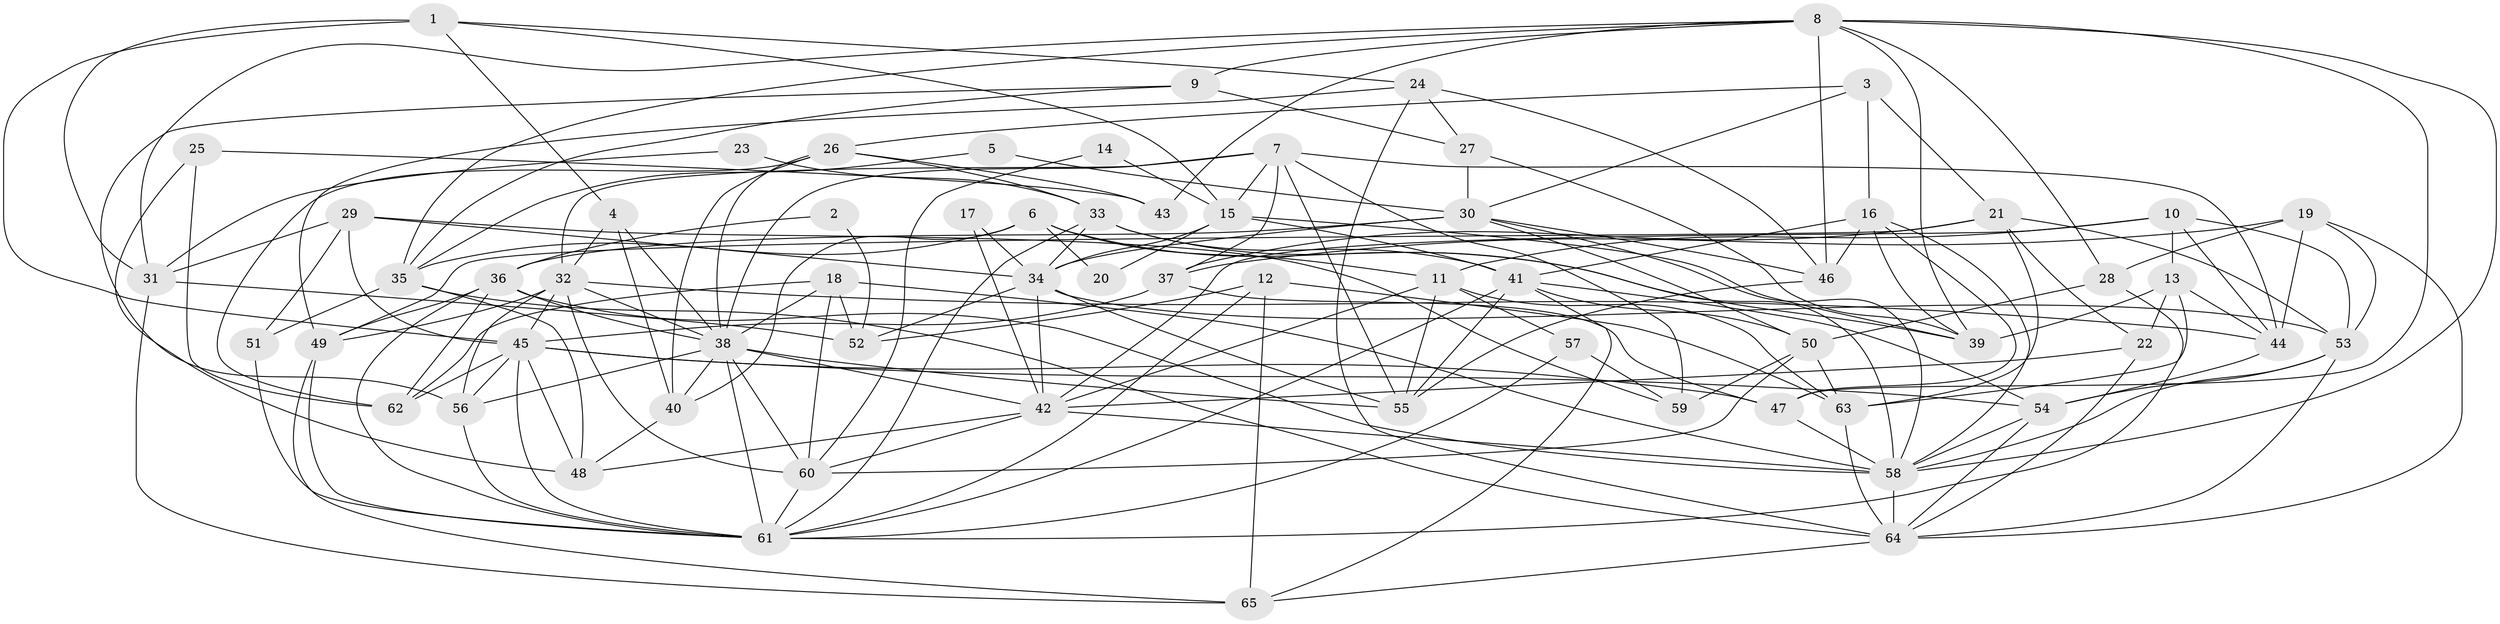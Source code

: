 // original degree distribution, {4: 0.26356589147286824, 3: 0.2558139534883721, 2: 0.14728682170542637, 6: 0.05426356589147287, 5: 0.21705426356589147, 7: 0.03875968992248062, 9: 0.015503875968992248, 8: 0.007751937984496124}
// Generated by graph-tools (version 1.1) at 2025/50/03/09/25 03:50:10]
// undirected, 65 vertices, 183 edges
graph export_dot {
graph [start="1"]
  node [color=gray90,style=filled];
  1;
  2;
  3;
  4;
  5;
  6;
  7;
  8;
  9;
  10;
  11;
  12;
  13;
  14;
  15;
  16;
  17;
  18;
  19;
  20;
  21;
  22;
  23;
  24;
  25;
  26;
  27;
  28;
  29;
  30;
  31;
  32;
  33;
  34;
  35;
  36;
  37;
  38;
  39;
  40;
  41;
  42;
  43;
  44;
  45;
  46;
  47;
  48;
  49;
  50;
  51;
  52;
  53;
  54;
  55;
  56;
  57;
  58;
  59;
  60;
  61;
  62;
  63;
  64;
  65;
  1 -- 4 [weight=1.0];
  1 -- 15 [weight=1.0];
  1 -- 24 [weight=1.0];
  1 -- 31 [weight=1.0];
  1 -- 45 [weight=1.0];
  2 -- 36 [weight=1.0];
  2 -- 52 [weight=1.0];
  3 -- 16 [weight=1.0];
  3 -- 21 [weight=1.0];
  3 -- 26 [weight=1.0];
  3 -- 30 [weight=1.0];
  4 -- 32 [weight=1.0];
  4 -- 38 [weight=1.0];
  4 -- 40 [weight=1.0];
  5 -- 30 [weight=1.0];
  5 -- 35 [weight=1.0];
  6 -- 11 [weight=1.0];
  6 -- 20 [weight=1.0];
  6 -- 35 [weight=1.0];
  6 -- 39 [weight=1.0];
  6 -- 40 [weight=1.0];
  7 -- 15 [weight=1.0];
  7 -- 32 [weight=1.0];
  7 -- 37 [weight=1.0];
  7 -- 38 [weight=1.0];
  7 -- 44 [weight=1.0];
  7 -- 55 [weight=1.0];
  7 -- 59 [weight=1.0];
  8 -- 9 [weight=1.0];
  8 -- 28 [weight=1.0];
  8 -- 31 [weight=1.0];
  8 -- 35 [weight=1.0];
  8 -- 39 [weight=1.0];
  8 -- 43 [weight=1.0];
  8 -- 46 [weight=1.0];
  8 -- 47 [weight=1.0];
  8 -- 58 [weight=1.0];
  9 -- 27 [weight=1.0];
  9 -- 35 [weight=1.0];
  9 -- 56 [weight=1.0];
  10 -- 11 [weight=1.0];
  10 -- 13 [weight=1.0];
  10 -- 42 [weight=1.0];
  10 -- 44 [weight=1.0];
  10 -- 53 [weight=1.0];
  11 -- 42 [weight=1.0];
  11 -- 55 [weight=1.0];
  11 -- 57 [weight=1.0];
  11 -- 63 [weight=1.0];
  12 -- 52 [weight=1.0];
  12 -- 61 [weight=1.0];
  12 -- 63 [weight=1.0];
  12 -- 65 [weight=1.0];
  13 -- 22 [weight=1.0];
  13 -- 39 [weight=1.0];
  13 -- 44 [weight=1.0];
  13 -- 63 [weight=1.0];
  14 -- 15 [weight=1.0];
  14 -- 60 [weight=1.0];
  15 -- 20 [weight=1.0];
  15 -- 34 [weight=1.0];
  15 -- 39 [weight=1.0];
  15 -- 41 [weight=1.0];
  16 -- 39 [weight=1.0];
  16 -- 41 [weight=1.0];
  16 -- 46 [weight=1.0];
  16 -- 47 [weight=1.0];
  16 -- 58 [weight=1.0];
  17 -- 34 [weight=1.0];
  17 -- 42 [weight=1.0];
  18 -- 38 [weight=2.0];
  18 -- 52 [weight=1.0];
  18 -- 58 [weight=1.0];
  18 -- 60 [weight=1.0];
  18 -- 62 [weight=1.0];
  19 -- 28 [weight=1.0];
  19 -- 37 [weight=1.0];
  19 -- 44 [weight=1.0];
  19 -- 53 [weight=1.0];
  19 -- 64 [weight=1.0];
  21 -- 22 [weight=1.0];
  21 -- 37 [weight=1.0];
  21 -- 49 [weight=1.0];
  21 -- 53 [weight=1.0];
  21 -- 63 [weight=1.0];
  22 -- 42 [weight=1.0];
  22 -- 64 [weight=1.0];
  23 -- 31 [weight=1.0];
  23 -- 33 [weight=1.0];
  24 -- 27 [weight=1.0];
  24 -- 46 [weight=1.0];
  24 -- 49 [weight=1.0];
  24 -- 64 [weight=1.0];
  25 -- 43 [weight=1.0];
  25 -- 48 [weight=1.0];
  25 -- 62 [weight=1.0];
  26 -- 33 [weight=1.0];
  26 -- 38 [weight=1.0];
  26 -- 40 [weight=1.0];
  26 -- 43 [weight=1.0];
  26 -- 62 [weight=1.0];
  27 -- 30 [weight=1.0];
  27 -- 39 [weight=1.0];
  28 -- 50 [weight=1.0];
  28 -- 61 [weight=1.0];
  29 -- 31 [weight=1.0];
  29 -- 34 [weight=1.0];
  29 -- 45 [weight=1.0];
  29 -- 51 [weight=1.0];
  29 -- 59 [weight=1.0];
  30 -- 34 [weight=1.0];
  30 -- 36 [weight=2.0];
  30 -- 46 [weight=1.0];
  30 -- 50 [weight=1.0];
  30 -- 58 [weight=1.0];
  31 -- 52 [weight=1.0];
  31 -- 65 [weight=1.0];
  32 -- 38 [weight=1.0];
  32 -- 44 [weight=1.0];
  32 -- 45 [weight=1.0];
  32 -- 49 [weight=1.0];
  32 -- 56 [weight=1.0];
  32 -- 60 [weight=1.0];
  33 -- 34 [weight=1.0];
  33 -- 41 [weight=1.0];
  33 -- 58 [weight=1.0];
  33 -- 61 [weight=1.0];
  34 -- 42 [weight=1.0];
  34 -- 52 [weight=1.0];
  34 -- 53 [weight=1.0];
  34 -- 55 [weight=1.0];
  35 -- 48 [weight=2.0];
  35 -- 51 [weight=1.0];
  35 -- 64 [weight=1.0];
  36 -- 38 [weight=1.0];
  36 -- 49 [weight=1.0];
  36 -- 58 [weight=1.0];
  36 -- 61 [weight=1.0];
  36 -- 62 [weight=1.0];
  37 -- 45 [weight=1.0];
  37 -- 47 [weight=1.0];
  38 -- 40 [weight=1.0];
  38 -- 42 [weight=1.0];
  38 -- 55 [weight=1.0];
  38 -- 56 [weight=1.0];
  38 -- 60 [weight=1.0];
  38 -- 61 [weight=1.0];
  40 -- 48 [weight=1.0];
  41 -- 50 [weight=1.0];
  41 -- 54 [weight=1.0];
  41 -- 55 [weight=1.0];
  41 -- 61 [weight=1.0];
  41 -- 65 [weight=1.0];
  42 -- 48 [weight=1.0];
  42 -- 58 [weight=2.0];
  42 -- 60 [weight=1.0];
  44 -- 54 [weight=1.0];
  45 -- 47 [weight=1.0];
  45 -- 48 [weight=1.0];
  45 -- 54 [weight=1.0];
  45 -- 56 [weight=1.0];
  45 -- 61 [weight=1.0];
  45 -- 62 [weight=1.0];
  46 -- 55 [weight=1.0];
  47 -- 58 [weight=1.0];
  49 -- 61 [weight=1.0];
  49 -- 65 [weight=1.0];
  50 -- 59 [weight=2.0];
  50 -- 60 [weight=1.0];
  50 -- 63 [weight=1.0];
  51 -- 61 [weight=1.0];
  53 -- 54 [weight=1.0];
  53 -- 58 [weight=1.0];
  53 -- 64 [weight=1.0];
  54 -- 58 [weight=1.0];
  54 -- 64 [weight=1.0];
  56 -- 61 [weight=1.0];
  57 -- 59 [weight=1.0];
  57 -- 61 [weight=1.0];
  58 -- 64 [weight=1.0];
  60 -- 61 [weight=1.0];
  63 -- 64 [weight=1.0];
  64 -- 65 [weight=1.0];
}
